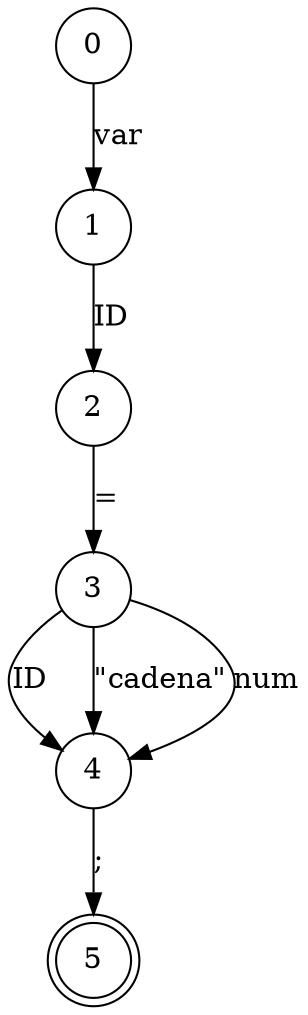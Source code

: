 // Grafo JavaScript
digraph {
	node [shape=circle]
	0 [label=0]
	0 -> 1 [label=var]
	1 [label=1]
	1 -> 2 [label=ID]
	2 [label=2]
	2 -> 3 [label="="]
	3 [label=3]
	3 -> 4 [label=ID]
	4 [label=4]
	4 -> 5 [label=";"]
	3 -> 4 [label="\"cadena\""]
	3 -> 4 [label=num]
	5 [shape=doublecircle]
}
